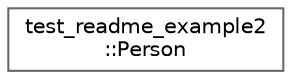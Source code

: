 digraph "类继承关系图"
{
 // LATEX_PDF_SIZE
  bgcolor="transparent";
  edge [fontname=Helvetica,fontsize=10,labelfontname=Helvetica,labelfontsize=10];
  node [fontname=Helvetica,fontsize=10,shape=box,height=0.2,width=0.4];
  rankdir="LR";
  Node0 [id="Node000000",label="test_readme_example2\l::Person",height=0.2,width=0.4,color="grey40", fillcolor="white", style="filled",URL="$structtest__readme__example2_1_1_person.html",tooltip=" "];
}
